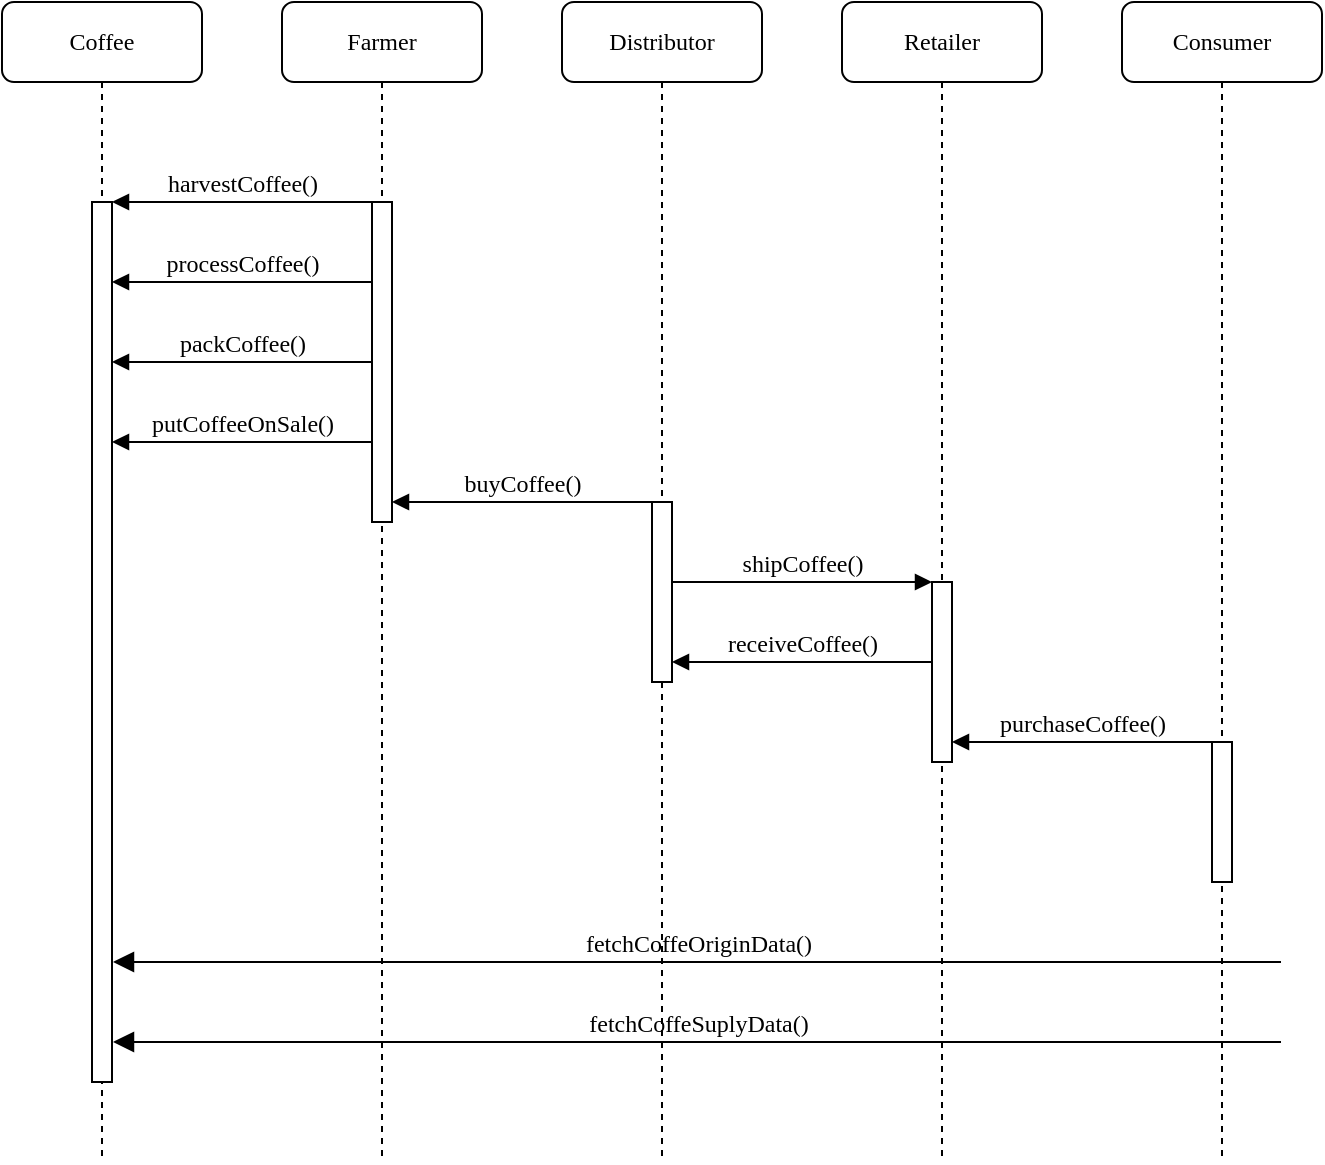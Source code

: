 <mxfile version="17.4.0" type="device"><diagram name="Page-1" id="13e1069c-82ec-6db2-03f1-153e76fe0fe0"><mxGraphModel dx="2066" dy="1069" grid="1" gridSize="10" guides="1" tooltips="1" connect="1" arrows="1" fold="1" page="1" pageScale="1" pageWidth="1100" pageHeight="850" background="none" math="0" shadow="0"><root><mxCell id="0"/><mxCell id="1" parent="0"/><mxCell id="7baba1c4bc27f4b0-2" value="Farmer" style="shape=umlLifeline;perimeter=lifelinePerimeter;whiteSpace=wrap;html=1;container=1;collapsible=0;recursiveResize=0;outlineConnect=0;rounded=1;shadow=0;comic=0;labelBackgroundColor=none;strokeWidth=1;fontFamily=Verdana;fontSize=12;align=center;" parent="1" vertex="1"><mxGeometry x="240" y="80" width="100" height="580" as="geometry"/></mxCell><mxCell id="7baba1c4bc27f4b0-10" value="" style="html=1;points=[];perimeter=orthogonalPerimeter;rounded=0;shadow=0;comic=0;labelBackgroundColor=none;strokeWidth=1;fontFamily=Verdana;fontSize=12;align=center;" parent="7baba1c4bc27f4b0-2" vertex="1"><mxGeometry x="45" y="100" width="10" height="160" as="geometry"/></mxCell><mxCell id="C6YzQMchp-pHTcxjkuum-1" value="processCoffee()" style="html=1;verticalAlign=bottom;endArrow=none;entryX=0;entryY=0;labelBackgroundColor=none;fontFamily=Verdana;fontSize=12;edgeStyle=elbowEdgeStyle;elbow=vertical;startArrow=block;startFill=1;endFill=0;" edge="1" parent="7baba1c4bc27f4b0-2"><mxGeometry relative="1" as="geometry"><mxPoint x="-85" y="140" as="sourcePoint"/><mxPoint x="45" y="140" as="targetPoint"/></mxGeometry></mxCell><mxCell id="C6YzQMchp-pHTcxjkuum-2" value="packCoffee()" style="html=1;verticalAlign=bottom;endArrow=none;entryX=0;entryY=0;labelBackgroundColor=none;fontFamily=Verdana;fontSize=12;edgeStyle=elbowEdgeStyle;elbow=vertical;startArrow=block;startFill=1;endFill=0;" edge="1" parent="7baba1c4bc27f4b0-2"><mxGeometry relative="1" as="geometry"><mxPoint x="-85" y="180" as="sourcePoint"/><mxPoint x="45" y="180" as="targetPoint"/></mxGeometry></mxCell><mxCell id="C6YzQMchp-pHTcxjkuum-3" value="putCoffeeOnSale()" style="html=1;verticalAlign=bottom;endArrow=none;entryX=0;entryY=0;labelBackgroundColor=none;fontFamily=Verdana;fontSize=12;edgeStyle=elbowEdgeStyle;elbow=vertical;startArrow=block;startFill=1;endFill=0;" edge="1" parent="7baba1c4bc27f4b0-2"><mxGeometry relative="1" as="geometry"><mxPoint x="-85" y="220" as="sourcePoint"/><mxPoint x="45" y="220" as="targetPoint"/></mxGeometry></mxCell><mxCell id="7baba1c4bc27f4b0-3" value="Distributor" style="shape=umlLifeline;perimeter=lifelinePerimeter;whiteSpace=wrap;html=1;container=1;collapsible=0;recursiveResize=0;outlineConnect=0;rounded=1;shadow=0;comic=0;labelBackgroundColor=none;strokeWidth=1;fontFamily=Verdana;fontSize=12;align=center;" parent="1" vertex="1"><mxGeometry x="380" y="80" width="100" height="580" as="geometry"/></mxCell><mxCell id="7baba1c4bc27f4b0-13" value="" style="html=1;points=[];perimeter=orthogonalPerimeter;rounded=0;shadow=0;comic=0;labelBackgroundColor=none;strokeWidth=1;fontFamily=Verdana;fontSize=12;align=center;" parent="7baba1c4bc27f4b0-3" vertex="1"><mxGeometry x="45" y="250" width="10" height="90" as="geometry"/></mxCell><mxCell id="7baba1c4bc27f4b0-4" value="Retailer" style="shape=umlLifeline;perimeter=lifelinePerimeter;whiteSpace=wrap;html=1;container=1;collapsible=0;recursiveResize=0;outlineConnect=0;rounded=1;shadow=0;comic=0;labelBackgroundColor=none;strokeWidth=1;fontFamily=Verdana;fontSize=12;align=center;" parent="1" vertex="1"><mxGeometry x="520" y="80" width="100" height="580" as="geometry"/></mxCell><mxCell id="7baba1c4bc27f4b0-34" value="" style="html=1;points=[];perimeter=orthogonalPerimeter;rounded=0;shadow=0;comic=0;labelBackgroundColor=none;strokeWidth=1;fontFamily=Verdana;fontSize=12;align=center;" parent="7baba1c4bc27f4b0-4" vertex="1"><mxGeometry x="45" y="290" width="10" height="90" as="geometry"/></mxCell><mxCell id="C6YzQMchp-pHTcxjkuum-5" value="shipCoffee()" style="html=1;verticalAlign=bottom;endArrow=block;entryX=0;entryY=0;labelBackgroundColor=none;fontFamily=Verdana;fontSize=12;edgeStyle=elbowEdgeStyle;elbow=vertical;startArrow=none;startFill=0;endFill=1;" edge="1" parent="7baba1c4bc27f4b0-4"><mxGeometry relative="1" as="geometry"><mxPoint x="-85" y="290" as="sourcePoint"/><mxPoint x="45" y="290" as="targetPoint"/></mxGeometry></mxCell><mxCell id="C6YzQMchp-pHTcxjkuum-10" value="fetchCoffeOriginData()" style="html=1;verticalAlign=bottom;endArrow=block;endSize=8;labelBackgroundColor=none;fontFamily=Verdana;fontSize=12;edgeStyle=elbowEdgeStyle;elbow=vertical;endFill=1;startArrow=none;startFill=0;" edge="1" parent="7baba1c4bc27f4b0-4"><mxGeometry relative="1" as="geometry"><mxPoint x="-364.5" y="480" as="targetPoint"/><Array as="points"><mxPoint x="81" y="480"/></Array><mxPoint x="219.5" y="480" as="sourcePoint"/></mxGeometry></mxCell><mxCell id="7baba1c4bc27f4b0-5" value="Consumer" style="shape=umlLifeline;perimeter=lifelinePerimeter;whiteSpace=wrap;html=1;container=1;collapsible=0;recursiveResize=0;outlineConnect=0;rounded=1;shadow=0;comic=0;labelBackgroundColor=none;strokeWidth=1;fontFamily=Verdana;fontSize=12;align=center;" parent="1" vertex="1"><mxGeometry x="660" y="80" width="100" height="580" as="geometry"/></mxCell><mxCell id="C6YzQMchp-pHTcxjkuum-7" value="" style="html=1;points=[];perimeter=orthogonalPerimeter;rounded=0;shadow=0;comic=0;labelBackgroundColor=none;strokeWidth=1;fontFamily=Verdana;fontSize=12;align=center;" vertex="1" parent="7baba1c4bc27f4b0-5"><mxGeometry x="45" y="370" width="10" height="70" as="geometry"/></mxCell><mxCell id="C6YzQMchp-pHTcxjkuum-8" value="purchaseCoffee()" style="html=1;verticalAlign=bottom;endArrow=none;entryX=0;entryY=0;labelBackgroundColor=none;fontFamily=Verdana;fontSize=12;edgeStyle=elbowEdgeStyle;elbow=vertical;startArrow=block;startFill=1;endFill=0;" edge="1" parent="7baba1c4bc27f4b0-5"><mxGeometry relative="1" as="geometry"><mxPoint x="-85" y="370" as="sourcePoint"/><mxPoint x="45" y="370" as="targetPoint"/></mxGeometry></mxCell><mxCell id="7baba1c4bc27f4b0-8" value="Coffee" style="shape=umlLifeline;perimeter=lifelinePerimeter;whiteSpace=wrap;html=1;container=1;collapsible=0;recursiveResize=0;outlineConnect=0;rounded=1;shadow=0;comic=0;labelBackgroundColor=none;strokeWidth=1;fontFamily=Verdana;fontSize=12;align=center;" parent="1" vertex="1"><mxGeometry x="100" y="80" width="100" height="580" as="geometry"/></mxCell><mxCell id="7baba1c4bc27f4b0-9" value="" style="html=1;points=[];perimeter=orthogonalPerimeter;rounded=0;shadow=0;comic=0;labelBackgroundColor=none;strokeWidth=1;fontFamily=Verdana;fontSize=12;align=center;" parent="7baba1c4bc27f4b0-8" vertex="1"><mxGeometry x="45" y="100" width="10" height="440" as="geometry"/></mxCell><mxCell id="7baba1c4bc27f4b0-11" value="harvestCoffee()" style="html=1;verticalAlign=bottom;endArrow=none;entryX=0;entryY=0;labelBackgroundColor=none;fontFamily=Verdana;fontSize=12;edgeStyle=elbowEdgeStyle;elbow=vertical;startArrow=block;startFill=1;endFill=0;" parent="1" source="7baba1c4bc27f4b0-9" target="7baba1c4bc27f4b0-10" edge="1"><mxGeometry relative="1" as="geometry"><mxPoint x="220" y="190" as="sourcePoint"/></mxGeometry></mxCell><mxCell id="C6YzQMchp-pHTcxjkuum-4" value="buyCoffee()" style="html=1;verticalAlign=bottom;endArrow=none;entryX=0;entryY=0;labelBackgroundColor=none;fontFamily=Verdana;fontSize=12;edgeStyle=elbowEdgeStyle;elbow=vertical;startArrow=block;startFill=1;endFill=0;" edge="1" parent="1"><mxGeometry relative="1" as="geometry"><mxPoint x="295" y="330" as="sourcePoint"/><mxPoint x="425" y="330" as="targetPoint"/></mxGeometry></mxCell><mxCell id="C6YzQMchp-pHTcxjkuum-6" value="receiveCoffee()" style="html=1;verticalAlign=bottom;endArrow=none;entryX=0;entryY=0;labelBackgroundColor=none;fontFamily=Verdana;fontSize=12;edgeStyle=elbowEdgeStyle;elbow=vertical;startArrow=block;startFill=1;endFill=0;" edge="1" parent="1"><mxGeometry relative="1" as="geometry"><mxPoint x="435" y="410" as="sourcePoint"/><mxPoint x="565" y="410" as="targetPoint"/></mxGeometry></mxCell><mxCell id="C6YzQMchp-pHTcxjkuum-11" value="fetchCoffeSuplyData()" style="html=1;verticalAlign=bottom;endArrow=block;endSize=8;labelBackgroundColor=none;fontFamily=Verdana;fontSize=12;edgeStyle=elbowEdgeStyle;elbow=vertical;endFill=1;startArrow=none;startFill=0;" edge="1" parent="1"><mxGeometry relative="1" as="geometry"><mxPoint x="155.5" y="600" as="targetPoint"/><Array as="points"><mxPoint x="601" y="600"/></Array><mxPoint x="739.5" y="600" as="sourcePoint"/></mxGeometry></mxCell></root></mxGraphModel></diagram></mxfile>